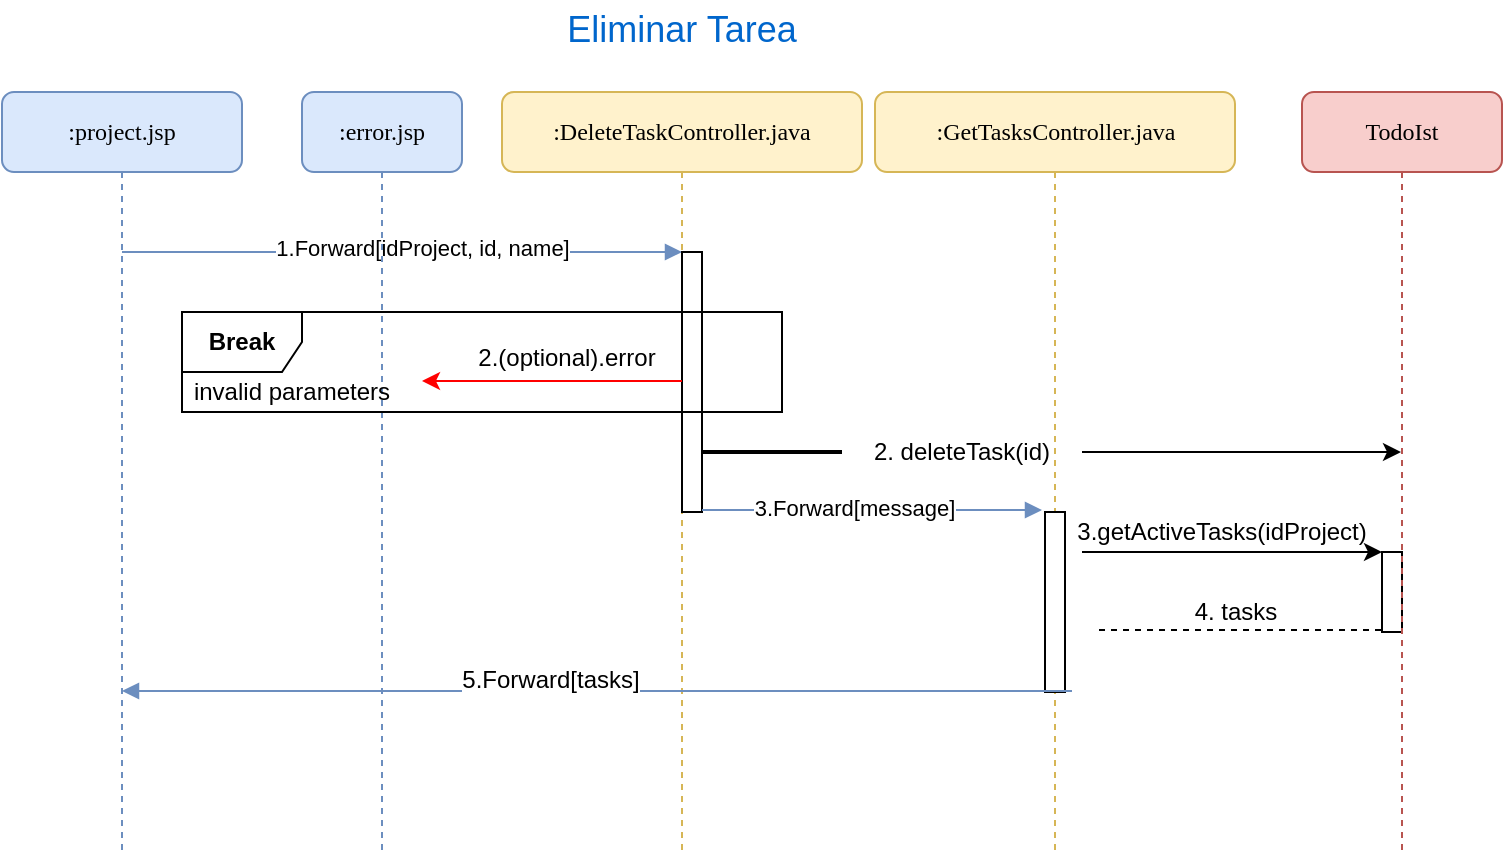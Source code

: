 <mxfile version="10.6.7" type="device"><diagram id="BKw7hFXQINqiLE-7engb" name="Page-1"><mxGraphModel dx="1080" dy="484" grid="1" gridSize="10" guides="1" tooltips="1" connect="1" arrows="1" fold="1" page="1" pageScale="1" pageWidth="827" pageHeight="1169" math="0" shadow="0"><root><mxCell id="0"/><mxCell id="1" parent="0"/><mxCell id="Y1kvzK6ezncnSs7mdVuB-22" value="1.Forward[idProject, id, name]&lt;br&gt;&lt;br&gt;" style="html=1;verticalAlign=bottom;endArrow=block;fillColor=#dae8fc;strokeColor=#6c8ebf;rounded=1;" parent="1" target="Y1kvzK6ezncnSs7mdVuB-29" edge="1"><mxGeometry x="0.071" y="-20" relative="1" as="geometry"><mxPoint x="140" y="181" as="sourcePoint"/><mxPoint x="248.5" y="181" as="targetPoint"/><Array as="points"><mxPoint x="150.5" y="181"/></Array><mxPoint as="offset"/></mxGeometry></mxCell><mxCell id="Y1kvzK6ezncnSs7mdVuB-23" value="&lt;font color=&quot;#0066cc&quot;&gt;&lt;span style=&quot;font-size: 18px&quot;&gt;Eliminar Tarea&lt;/span&gt;&lt;/font&gt;&lt;br&gt;" style="text;html=1;strokeColor=none;fillColor=none;align=center;verticalAlign=middle;whiteSpace=wrap;rounded=0;" parent="1" vertex="1"><mxGeometry x="345" y="55" width="150" height="30" as="geometry"/></mxCell><mxCell id="Y1kvzK6ezncnSs7mdVuB-24" value=":project.jsp" style="shape=umlLifeline;perimeter=lifelinePerimeter;whiteSpace=wrap;html=1;container=1;collapsible=0;recursiveResize=0;outlineConnect=0;rounded=1;shadow=0;comic=0;labelBackgroundColor=none;strokeColor=#6c8ebf;strokeWidth=1;fillColor=#dae8fc;fontFamily=Verdana;fontSize=12;align=center;" parent="1" vertex="1"><mxGeometry x="80" y="101" width="120" height="380" as="geometry"/></mxCell><mxCell id="Y1kvzK6ezncnSs7mdVuB-25" value=":error.jsp" style="shape=umlLifeline;perimeter=lifelinePerimeter;whiteSpace=wrap;html=1;container=1;collapsible=0;recursiveResize=0;outlineConnect=0;rounded=1;shadow=0;comic=0;labelBackgroundColor=none;strokeColor=#6c8ebf;strokeWidth=1;fillColor=#dae8fc;fontFamily=Verdana;fontSize=12;align=center;" parent="1" vertex="1"><mxGeometry x="230" y="101" width="80" height="380" as="geometry"/></mxCell><mxCell id="Y1kvzK6ezncnSs7mdVuB-26" value=":GetTasksController.java" style="shape=umlLifeline;perimeter=lifelinePerimeter;whiteSpace=wrap;html=1;container=1;collapsible=0;recursiveResize=0;outlineConnect=0;rounded=1;shadow=0;comic=0;labelBackgroundColor=none;strokeColor=#d6b656;strokeWidth=1;fillColor=#fff2cc;fontFamily=Verdana;fontSize=12;align=center;" parent="1" vertex="1"><mxGeometry x="516.5" y="101" width="180" height="380" as="geometry"/></mxCell><mxCell id="Y1kvzK6ezncnSs7mdVuB-27" value="" style="html=1;points=[];perimeter=orthogonalPerimeter;rounded=0;shadow=0;comic=0;labelBackgroundColor=none;strokeColor=#000000;strokeWidth=1;fillColor=#FFFFFF;fontFamily=Verdana;fontSize=12;fontColor=#000000;align=center;" parent="Y1kvzK6ezncnSs7mdVuB-26" vertex="1"><mxGeometry x="85" y="210" width="10" height="90" as="geometry"/></mxCell><mxCell id="Y1kvzK6ezncnSs7mdVuB-28" value=":DeleteTaskController.java" style="shape=umlLifeline;perimeter=lifelinePerimeter;whiteSpace=wrap;html=1;container=1;collapsible=0;recursiveResize=0;outlineConnect=0;rounded=1;shadow=0;comic=0;labelBackgroundColor=none;strokeColor=#d6b656;strokeWidth=1;fillColor=#fff2cc;fontFamily=Verdana;fontSize=12;align=center;" parent="1" vertex="1"><mxGeometry x="330" y="101" width="180" height="380" as="geometry"/></mxCell><mxCell id="Y1kvzK6ezncnSs7mdVuB-29" value="" style="html=1;points=[];perimeter=orthogonalPerimeter;rounded=0;shadow=0;comic=0;labelBackgroundColor=none;strokeColor=#000000;strokeWidth=1;fillColor=#FFFFFF;fontFamily=Verdana;fontSize=12;fontColor=#000000;align=center;" parent="1" vertex="1"><mxGeometry x="420" y="181" width="10" height="130" as="geometry"/></mxCell><mxCell id="Y1kvzK6ezncnSs7mdVuB-30" value="&lt;b&gt;Break&lt;/b&gt;" style="shape=umlFrame;whiteSpace=wrap;html=1;fillColor=#FFFFFF;gradientColor=none;" parent="1" vertex="1"><mxGeometry x="170" y="211" width="300" height="50" as="geometry"/></mxCell><mxCell id="Y1kvzK6ezncnSs7mdVuB-31" value="invalid parameters" style="text;html=1;strokeColor=none;fillColor=none;align=center;verticalAlign=middle;whiteSpace=wrap;rounded=0;" parent="1" vertex="1"><mxGeometry x="170" y="241" width="110" height="20" as="geometry"/></mxCell><mxCell id="Y1kvzK6ezncnSs7mdVuB-32" value="2.(optional).error&lt;br&gt;&lt;br&gt;" style="text;html=1;strokeColor=none;fillColor=none;align=center;verticalAlign=middle;whiteSpace=wrap;rounded=0;" parent="1" vertex="1"><mxGeometry x="310" y="231" width="105" height="20" as="geometry"/></mxCell><mxCell id="Y1kvzK6ezncnSs7mdVuB-33" value="" style="endArrow=classic;html=1;fillColor=#FF0000;strokeColor=#FF0000;" parent="1" edge="1"><mxGeometry width="50" height="50" relative="1" as="geometry"><mxPoint x="420" y="245.5" as="sourcePoint"/><mxPoint x="290" y="245.5" as="targetPoint"/></mxGeometry></mxCell><mxCell id="Y1kvzK6ezncnSs7mdVuB-34" value="" style="endArrow=classic;html=1;" parent="1" source="Y1kvzK6ezncnSs7mdVuB-35" edge="1"><mxGeometry width="50" height="50" relative="1" as="geometry"><mxPoint x="430" y="281" as="sourcePoint"/><mxPoint x="779.5" y="281" as="targetPoint"/></mxGeometry></mxCell><mxCell id="Y1kvzK6ezncnSs7mdVuB-35" value="2. deleteTask(id)" style="text;html=1;strokeColor=none;fillColor=none;align=center;verticalAlign=middle;whiteSpace=wrap;rounded=0;" parent="1" vertex="1"><mxGeometry x="500" y="271" width="120" height="20" as="geometry"/></mxCell><mxCell id="Y1kvzK6ezncnSs7mdVuB-36" value="" style="line;strokeWidth=2;html=1;" parent="1" vertex="1"><mxGeometry x="430" y="276" width="70" height="10" as="geometry"/></mxCell><mxCell id="Y1kvzK6ezncnSs7mdVuB-37" value="3.Forward[message]&lt;br&gt;&lt;br&gt;" style="html=1;verticalAlign=bottom;endArrow=block;fillColor=#dae8fc;strokeColor=#6c8ebf;rounded=1;" parent="1" edge="1"><mxGeometry x="-0.111" y="-21" relative="1" as="geometry"><mxPoint x="430" y="310" as="sourcePoint"/><mxPoint x="600" y="310" as="targetPoint"/><Array as="points"><mxPoint x="460.5" y="310"/></Array><mxPoint as="offset"/></mxGeometry></mxCell><mxCell id="Y1kvzK6ezncnSs7mdVuB-38" value="" style="html=1;points=[];perimeter=orthogonalPerimeter;rounded=0;shadow=0;comic=0;labelBackgroundColor=none;strokeColor=#000000;strokeWidth=1;fillColor=#FFFFFF;fontFamily=Verdana;fontSize=12;fontColor=#000000;align=center;" parent="1" vertex="1"><mxGeometry x="770" y="331" width="10" height="40" as="geometry"/></mxCell><mxCell id="Y1kvzK6ezncnSs7mdVuB-39" value="" style="endArrow=classic;html=1;" parent="1" edge="1"><mxGeometry width="50" height="50" relative="1" as="geometry"><mxPoint x="620" y="331" as="sourcePoint"/><mxPoint x="770" y="331" as="targetPoint"/></mxGeometry></mxCell><mxCell id="Y1kvzK6ezncnSs7mdVuB-40" value="3.getActiveTasks(idProject)" style="text;html=1;strokeColor=none;fillColor=none;align=center;verticalAlign=middle;whiteSpace=wrap;rounded=0;" parent="1" vertex="1"><mxGeometry x="670" y="311" width="40" height="20" as="geometry"/></mxCell><mxCell id="Y1kvzK6ezncnSs7mdVuB-41" value="" style="endArrow=none;dashed=1;html=1;" parent="1" edge="1"><mxGeometry width="50" height="50" relative="1" as="geometry"><mxPoint x="628.5" y="370" as="sourcePoint"/><mxPoint x="771.5" y="370" as="targetPoint"/></mxGeometry></mxCell><mxCell id="Y1kvzK6ezncnSs7mdVuB-42" value="4. tasks" style="text;html=1;strokeColor=none;fillColor=none;align=center;verticalAlign=middle;whiteSpace=wrap;rounded=0;" parent="1" vertex="1"><mxGeometry x="661.5" y="351" width="70" height="20" as="geometry"/></mxCell><mxCell id="Y1kvzK6ezncnSs7mdVuB-43" value="" style="shape=image;html=1;verticalAlign=top;verticalLabelPosition=bottom;labelBackgroundColor=#ffffff;imageAspect=0;aspect=fixed;image=https://cdn4.iconfinder.com/data/icons/ionicons/512/icon-ios7-arrow-right-128.png;rotation=178;" parent="1" vertex="1"><mxGeometry x="611.5" y="361" width="20" height="20" as="geometry"/></mxCell><mxCell id="Y1kvzK6ezncnSs7mdVuB-44" value="" style="html=1;verticalAlign=bottom;endArrow=block;fillColor=#dae8fc;strokeColor=#6c8ebf;rounded=1;" parent="1" target="Y1kvzK6ezncnSs7mdVuB-24" edge="1"><mxGeometry x="-0.616" relative="1" as="geometry"><mxPoint x="615" y="400.5" as="sourcePoint"/><mxPoint x="119.5" y="400.5" as="targetPoint"/><Array as="points"/><mxPoint as="offset"/></mxGeometry></mxCell><mxCell id="Y1kvzK6ezncnSs7mdVuB-45" value="5.Forward[tasks]" style="text;html=1;resizable=0;points=[];align=center;verticalAlign=middle;labelBackgroundColor=#ffffff;" parent="Y1kvzK6ezncnSs7mdVuB-44" vertex="1" connectable="0"><mxGeometry x="-0.896" y="-2" relative="1" as="geometry"><mxPoint x="-237" y="-4" as="offset"/></mxGeometry></mxCell><mxCell id="Y1kvzK6ezncnSs7mdVuB-46" value="TodoIst" style="shape=umlLifeline;perimeter=lifelinePerimeter;whiteSpace=wrap;html=1;container=1;collapsible=0;recursiveResize=0;outlineConnect=0;rounded=1;shadow=0;comic=0;labelBackgroundColor=none;strokeColor=#b85450;strokeWidth=1;fillColor=#f8cecc;fontFamily=Verdana;fontSize=12;align=center;" parent="1" vertex="1"><mxGeometry x="730" y="101" width="100" height="380" as="geometry"/></mxCell></root></mxGraphModel></diagram></mxfile>